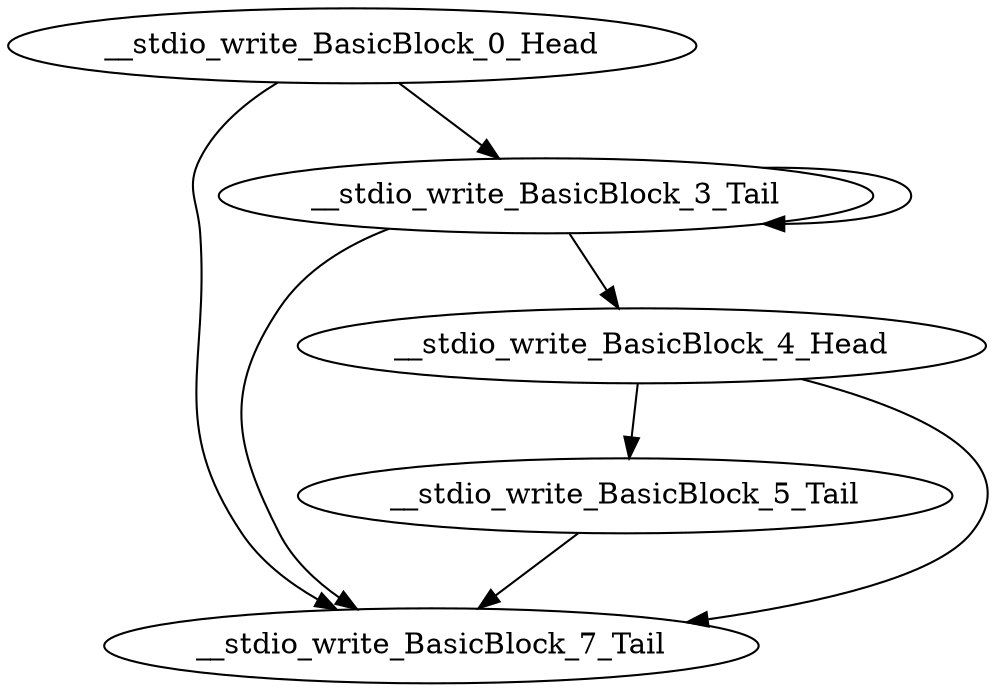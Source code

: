 digraph G {
    "__stdio_write_BasicBlock_5_Tail" -> "__stdio_write_BasicBlock_7_Tail"
    "__stdio_write_BasicBlock_0_Head" -> "__stdio_write_BasicBlock_7_Tail"
    "__stdio_write_BasicBlock_0_Head" -> "__stdio_write_BasicBlock_3_Tail"
    "__stdio_write_BasicBlock_4_Head" -> "__stdio_write_BasicBlock_5_Tail"
    "__stdio_write_BasicBlock_4_Head" -> "__stdio_write_BasicBlock_7_Tail"
    "__stdio_write_BasicBlock_3_Tail" -> "__stdio_write_BasicBlock_7_Tail"
    "__stdio_write_BasicBlock_3_Tail" -> "__stdio_write_BasicBlock_4_Head"
    "__stdio_write_BasicBlock_3_Tail" -> "__stdio_write_BasicBlock_3_Tail"
}
